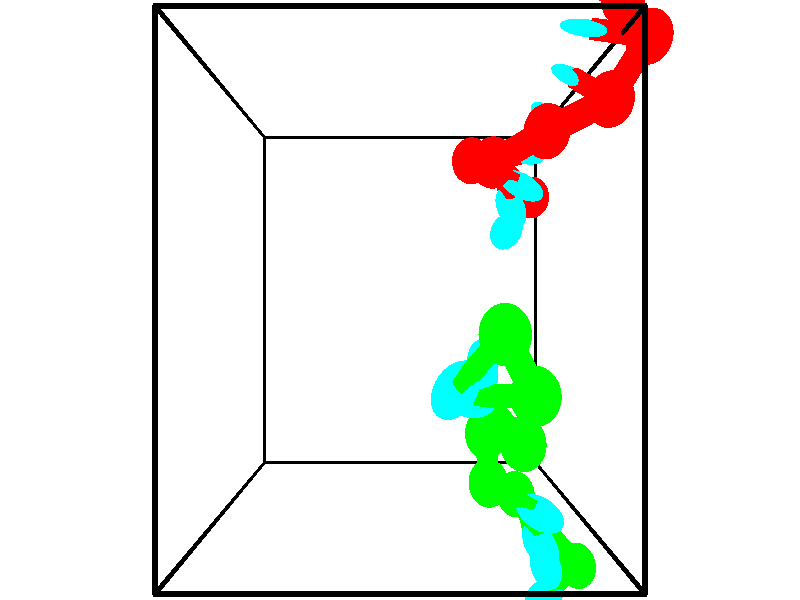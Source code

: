 // switches for output
#declare DRAW_BASES = 1; // possible values are 0, 1; only relevant for DNA ribbons
#declare DRAW_BASES_TYPE = 3; // possible values are 1, 2, 3; only relevant for DNA ribbons
#declare DRAW_FOG = 0; // set to 1 to enable fog

#include "colors.inc"

#include "transforms.inc"
background { rgb <1, 1, 1>}

#default {
   normal{
       ripples 0.25
       frequency 0.20
       turbulence 0.2
       lambda 5
   }
	finish {
		phong 0.1
		phong_size 40.
	}
}

// original window dimensions: 1024x640


// camera settings

camera {
	sky <-0, 1, 0>
	up <-0, 1, 0>
	right 1.6 * <1, 0, 0>
	location <2.5, 2.5, 11.1562>
	look_at <2.5, 2.5, 2.5>
	direction <0, 0, -8.6562>
	angle 67.0682
}


# declare cpy_camera_pos = <2.5, 2.5, 11.1562>;
# if (DRAW_FOG = 1)
fog {
	fog_type 2
	up vnormalize(cpy_camera_pos)
	color rgbt<1,1,1,0.3>
	distance 1e-5
	fog_alt 3e-3
	fog_offset 4
}
# end


// LIGHTS

# declare lum = 6;
global_settings {
	ambient_light rgb lum * <0.05, 0.05, 0.05>
	max_trace_level 15
}# declare cpy_direct_light_amount = 0.25;
light_source
{	1000 * <-1, -1, 1>,
	rgb lum * cpy_direct_light_amount
	parallel
}

light_source
{	1000 * <1, 1, -1>,
	rgb lum * cpy_direct_light_amount
	parallel
}

// strand 0

// nucleotide -1

// particle -1
sphere {
	<4.412274, 3.741512, 2.369708> 0.250000
	pigment { color rgbt <1,0,0,0> }
	no_shadow
}
cylinder {
	<4.170509, 3.491512, 2.567320>,  <4.025451, 3.341513, 2.685887>, 0.100000
	pigment { color rgbt <1,0,0,0> }
	no_shadow
}
cylinder {
	<4.170509, 3.491512, 2.567320>,  <4.412274, 3.741512, 2.369708>, 0.100000
	pigment { color rgbt <1,0,0,0> }
	no_shadow
}

// particle -1
sphere {
	<4.170509, 3.491512, 2.567320> 0.100000
	pigment { color rgbt <1,0,0,0> }
	no_shadow
}
sphere {
	0, 1
	scale<0.080000,0.200000,0.300000>
	matrix <0.155375, 0.515731, 0.842544,
		-0.781374, 0.586002, -0.214605,
		-0.604411, -0.624998, 0.494029,
		3.989186, 3.304013, 2.715529>
	pigment { color rgbt <0,1,1,0> }
	no_shadow
}
cylinder {
	<3.848811, 4.123105, 2.640187>,  <4.412274, 3.741512, 2.369708>, 0.130000
	pigment { color rgbt <1,0,0,0> }
	no_shadow
}

// nucleotide -1

// particle -1
sphere {
	<3.848811, 4.123105, 2.640187> 0.250000
	pigment { color rgbt <1,0,0,0> }
	no_shadow
}
cylinder {
	<3.933670, 3.791801, 2.847641>,  <3.984586, 3.593019, 2.972113>, 0.100000
	pigment { color rgbt <1,0,0,0> }
	no_shadow
}
cylinder {
	<3.933670, 3.791801, 2.847641>,  <3.848811, 4.123105, 2.640187>, 0.100000
	pigment { color rgbt <1,0,0,0> }
	no_shadow
}

// particle -1
sphere {
	<3.933670, 3.791801, 2.847641> 0.100000
	pigment { color rgbt <1,0,0,0> }
	no_shadow
}
sphere {
	0, 1
	scale<0.080000,0.200000,0.300000>
	matrix <0.115506, 0.548247, 0.828302,
		-0.970388, -0.115817, 0.211978,
		0.212148, -0.828258, 0.518634,
		3.997314, 3.543324, 3.003231>
	pigment { color rgbt <0,1,1,0> }
	no_shadow
}
cylinder {
	<3.428391, 4.009034, 3.296996>,  <3.848811, 4.123105, 2.640187>, 0.130000
	pigment { color rgbt <1,0,0,0> }
	no_shadow
}

// nucleotide -1

// particle -1
sphere {
	<3.428391, 4.009034, 3.296996> 0.250000
	pigment { color rgbt <1,0,0,0> }
	no_shadow
}
cylinder {
	<3.794846, 3.851746, 3.328167>,  <4.014718, 3.757372, 3.346870>, 0.100000
	pigment { color rgbt <1,0,0,0> }
	no_shadow
}
cylinder {
	<3.794846, 3.851746, 3.328167>,  <3.428391, 4.009034, 3.296996>, 0.100000
	pigment { color rgbt <1,0,0,0> }
	no_shadow
}

// particle -1
sphere {
	<3.794846, 3.851746, 3.328167> 0.100000
	pigment { color rgbt <1,0,0,0> }
	no_shadow
}
sphere {
	0, 1
	scale<0.080000,0.200000,0.300000>
	matrix <0.208039, 0.632546, 0.746060,
		-0.342660, -0.667279, 0.661304,
		0.916135, -0.393222, 0.077928,
		4.069686, 3.733779, 3.351545>
	pigment { color rgbt <0,1,1,0> }
	no_shadow
}
cylinder {
	<3.580706, 3.834990, 4.115509>,  <3.428391, 4.009034, 3.296996>, 0.130000
	pigment { color rgbt <1,0,0,0> }
	no_shadow
}

// nucleotide -1

// particle -1
sphere {
	<3.580706, 3.834990, 4.115509> 0.250000
	pigment { color rgbt <1,0,0,0> }
	no_shadow
}
cylinder {
	<3.867264, 3.942814, 3.858102>,  <4.039199, 4.007508, 3.703658>, 0.100000
	pigment { color rgbt <1,0,0,0> }
	no_shadow
}
cylinder {
	<3.867264, 3.942814, 3.858102>,  <3.580706, 3.834990, 4.115509>, 0.100000
	pigment { color rgbt <1,0,0,0> }
	no_shadow
}

// particle -1
sphere {
	<3.867264, 3.942814, 3.858102> 0.100000
	pigment { color rgbt <1,0,0,0> }
	no_shadow
}
sphere {
	0, 1
	scale<0.080000,0.200000,0.300000>
	matrix <0.217223, 0.790331, 0.572880,
		0.663017, -0.550195, 0.507634,
		0.716395, 0.269560, -0.643519,
		4.082182, 4.023682, 3.665046>
	pigment { color rgbt <0,1,1,0> }
	no_shadow
}
cylinder {
	<4.105346, 4.036170, 4.554759>,  <3.580706, 3.834990, 4.115509>, 0.130000
	pigment { color rgbt <1,0,0,0> }
	no_shadow
}

// nucleotide -1

// particle -1
sphere {
	<4.105346, 4.036170, 4.554759> 0.250000
	pigment { color rgbt <1,0,0,0> }
	no_shadow
}
cylinder {
	<4.185745, 4.213203, 4.205195>,  <4.233985, 4.319424, 3.995457>, 0.100000
	pigment { color rgbt <1,0,0,0> }
	no_shadow
}
cylinder {
	<4.185745, 4.213203, 4.205195>,  <4.105346, 4.036170, 4.554759>, 0.100000
	pigment { color rgbt <1,0,0,0> }
	no_shadow
}

// particle -1
sphere {
	<4.185745, 4.213203, 4.205195> 0.100000
	pigment { color rgbt <1,0,0,0> }
	no_shadow
}
sphere {
	0, 1
	scale<0.080000,0.200000,0.300000>
	matrix <0.361691, 0.795549, 0.486089,
		0.910373, -0.413788, -0.000174,
		0.200999, 0.442585, -0.873910,
		4.246045, 4.345979, 3.943022>
	pigment { color rgbt <0,1,1,0> }
	no_shadow
}
cylinder {
	<4.775404, 4.309824, 4.621351>,  <4.105346, 4.036170, 4.554759>, 0.130000
	pigment { color rgbt <1,0,0,0> }
	no_shadow
}

// nucleotide -1

// particle -1
sphere {
	<4.775404, 4.309824, 4.621351> 0.250000
	pigment { color rgbt <1,0,0,0> }
	no_shadow
}
cylinder {
	<4.619865, 4.522148, 4.320144>,  <4.526542, 4.649543, 4.139420>, 0.100000
	pigment { color rgbt <1,0,0,0> }
	no_shadow
}
cylinder {
	<4.619865, 4.522148, 4.320144>,  <4.775404, 4.309824, 4.621351>, 0.100000
	pigment { color rgbt <1,0,0,0> }
	no_shadow
}

// particle -1
sphere {
	<4.619865, 4.522148, 4.320144> 0.100000
	pigment { color rgbt <1,0,0,0> }
	no_shadow
}
sphere {
	0, 1
	scale<0.080000,0.200000,0.300000>
	matrix <0.245343, 0.847488, 0.470714,
		0.888034, -0.001711, -0.459775,
		-0.388848, 0.530812, -0.753018,
		4.503211, 4.681392, 4.094238>
	pigment { color rgbt <0,1,1,0> }
	no_shadow
}
cylinder {
	<5.281155, 4.950706, 4.416142>,  <4.775404, 4.309824, 4.621351>, 0.130000
	pigment { color rgbt <1,0,0,0> }
	no_shadow
}

// nucleotide -1

// particle -1
sphere {
	<5.281155, 4.950706, 4.416142> 0.250000
	pigment { color rgbt <1,0,0,0> }
	no_shadow
}
cylinder {
	<4.921722, 5.050438, 4.271706>,  <4.706063, 5.110277, 4.185044>, 0.100000
	pigment { color rgbt <1,0,0,0> }
	no_shadow
}
cylinder {
	<4.921722, 5.050438, 4.271706>,  <5.281155, 4.950706, 4.416142>, 0.100000
	pigment { color rgbt <1,0,0,0> }
	no_shadow
}

// particle -1
sphere {
	<4.921722, 5.050438, 4.271706> 0.100000
	pigment { color rgbt <1,0,0,0> }
	no_shadow
}
sphere {
	0, 1
	scale<0.080000,0.200000,0.300000>
	matrix <0.088454, 0.908921, 0.407479,
		0.429798, 0.334213, -0.838794,
		-0.898582, 0.249328, -0.361089,
		4.652148, 5.125237, 4.163379>
	pigment { color rgbt <0,1,1,0> }
	no_shadow
}
cylinder {
	<5.197079, 5.534724, 3.863710>,  <5.281155, 4.950706, 4.416142>, 0.130000
	pigment { color rgbt <1,0,0,0> }
	no_shadow
}

// nucleotide -1

// particle -1
sphere {
	<5.197079, 5.534724, 3.863710> 0.250000
	pigment { color rgbt <1,0,0,0> }
	no_shadow
}
cylinder {
	<4.898010, 5.498028, 4.126790>,  <4.718569, 5.476010, 4.284638>, 0.100000
	pigment { color rgbt <1,0,0,0> }
	no_shadow
}
cylinder {
	<4.898010, 5.498028, 4.126790>,  <5.197079, 5.534724, 3.863710>, 0.100000
	pigment { color rgbt <1,0,0,0> }
	no_shadow
}

// particle -1
sphere {
	<4.898010, 5.498028, 4.126790> 0.100000
	pigment { color rgbt <1,0,0,0> }
	no_shadow
}
sphere {
	0, 1
	scale<0.080000,0.200000,0.300000>
	matrix <0.146816, 0.943067, 0.298447,
		-0.647635, 0.319701, -0.691636,
		-0.747672, -0.091741, 0.657700,
		4.673708, 5.470505, 4.324100>
	pigment { color rgbt <0,1,1,0> }
	no_shadow
}
// strand 1

// nucleotide -1

// particle -1
sphere {
	<3.497535, 2.226791, 5.424881> 0.250000
	pigment { color rgbt <0,1,0,0> }
	no_shadow
}
cylinder {
	<3.238876, 1.955643, 5.284973>,  <3.083681, 1.792953, 5.201029>, 0.100000
	pigment { color rgbt <0,1,0,0> }
	no_shadow
}
cylinder {
	<3.238876, 1.955643, 5.284973>,  <3.497535, 2.226791, 5.424881>, 0.100000
	pigment { color rgbt <0,1,0,0> }
	no_shadow
}

// particle -1
sphere {
	<3.238876, 1.955643, 5.284973> 0.100000
	pigment { color rgbt <0,1,0,0> }
	no_shadow
}
sphere {
	0, 1
	scale<0.080000,0.200000,0.300000>
	matrix <0.410575, 0.077136, -0.908558,
		0.642866, -0.731122, 0.228438,
		-0.646647, -0.677872, -0.349768,
		3.044882, 1.752281, 5.180043>
	pigment { color rgbt <0,1,1,0> }
	no_shadow
}
cylinder {
	<3.846913, 1.704226, 5.162081>,  <3.497535, 2.226791, 5.424881>, 0.130000
	pigment { color rgbt <0,1,0,0> }
	no_shadow
}

// nucleotide -1

// particle -1
sphere {
	<3.846913, 1.704226, 5.162081> 0.250000
	pigment { color rgbt <0,1,0,0> }
	no_shadow
}
cylinder {
	<3.503021, 1.678234, 4.959442>,  <3.296686, 1.662639, 4.837859>, 0.100000
	pigment { color rgbt <0,1,0,0> }
	no_shadow
}
cylinder {
	<3.503021, 1.678234, 4.959442>,  <3.846913, 1.704226, 5.162081>, 0.100000
	pigment { color rgbt <0,1,0,0> }
	no_shadow
}

// particle -1
sphere {
	<3.503021, 1.678234, 4.959442> 0.100000
	pigment { color rgbt <0,1,0,0> }
	no_shadow
}
sphere {
	0, 1
	scale<0.080000,0.200000,0.300000>
	matrix <0.492020, 0.160764, -0.855612,
		0.137031, -0.984852, -0.106247,
		-0.859732, -0.064970, -0.506597,
		3.245102, 1.658741, 4.807463>
	pigment { color rgbt <0,1,1,0> }
	no_shadow
}
cylinder {
	<3.843761, 1.191014, 4.563342>,  <3.846913, 1.704226, 5.162081>, 0.130000
	pigment { color rgbt <0,1,0,0> }
	no_shadow
}

// nucleotide -1

// particle -1
sphere {
	<3.843761, 1.191014, 4.563342> 0.250000
	pigment { color rgbt <0,1,0,0> }
	no_shadow
}
cylinder {
	<3.570831, 1.476780, 4.501318>,  <3.407073, 1.648240, 4.464103>, 0.100000
	pigment { color rgbt <0,1,0,0> }
	no_shadow
}
cylinder {
	<3.570831, 1.476780, 4.501318>,  <3.843761, 1.191014, 4.563342>, 0.100000
	pigment { color rgbt <0,1,0,0> }
	no_shadow
}

// particle -1
sphere {
	<3.570831, 1.476780, 4.501318> 0.100000
	pigment { color rgbt <0,1,0,0> }
	no_shadow
}
sphere {
	0, 1
	scale<0.080000,0.200000,0.300000>
	matrix <0.407842, 0.195965, -0.891775,
		-0.606712, -0.671719, -0.425081,
		-0.682324, 0.714416, -0.155061,
		3.366134, 1.691105, 4.454800>
	pigment { color rgbt <0,1,1,0> }
	no_shadow
}
cylinder {
	<3.533075, 1.157657, 3.895679>,  <3.843761, 1.191014, 4.563342>, 0.130000
	pigment { color rgbt <0,1,0,0> }
	no_shadow
}

// nucleotide -1

// particle -1
sphere {
	<3.533075, 1.157657, 3.895679> 0.250000
	pigment { color rgbt <0,1,0,0> }
	no_shadow
}
cylinder {
	<3.494904, 1.540539, 4.004969>,  <3.472001, 1.770268, 4.070542>, 0.100000
	pigment { color rgbt <0,1,0,0> }
	no_shadow
}
cylinder {
	<3.494904, 1.540539, 4.004969>,  <3.533075, 1.157657, 3.895679>, 0.100000
	pigment { color rgbt <0,1,0,0> }
	no_shadow
}

// particle -1
sphere {
	<3.494904, 1.540539, 4.004969> 0.100000
	pigment { color rgbt <0,1,0,0> }
	no_shadow
}
sphere {
	0, 1
	scale<0.080000,0.200000,0.300000>
	matrix <0.559262, 0.278617, -0.780768,
		-0.823480, 0.078297, -0.561916,
		-0.095427, 0.957206, 0.273224,
		3.466275, 1.827700, 4.086936>
	pigment { color rgbt <0,1,1,0> }
	no_shadow
}
cylinder {
	<3.621565, 0.566401, 3.506918>,  <3.533075, 1.157657, 3.895679>, 0.130000
	pigment { color rgbt <0,1,0,0> }
	no_shadow
}

// nucleotide -1

// particle -1
sphere {
	<3.621565, 0.566401, 3.506918> 0.250000
	pigment { color rgbt <0,1,0,0> }
	no_shadow
}
cylinder {
	<3.946350, 0.442795, 3.705000>,  <4.141221, 0.368631, 3.823849>, 0.100000
	pigment { color rgbt <0,1,0,0> }
	no_shadow
}
cylinder {
	<3.946350, 0.442795, 3.705000>,  <3.621565, 0.566401, 3.506918>, 0.100000
	pigment { color rgbt <0,1,0,0> }
	no_shadow
}

// particle -1
sphere {
	<3.946350, 0.442795, 3.705000> 0.100000
	pigment { color rgbt <0,1,0,0> }
	no_shadow
}
sphere {
	0, 1
	scale<0.080000,0.200000,0.300000>
	matrix <0.055975, -0.803243, -0.593015,
		0.581020, 0.509225, -0.634906,
		0.811962, -0.309015, 0.495205,
		4.189939, 0.350090, 3.853561>
	pigment { color rgbt <0,1,1,0> }
	no_shadow
}
cylinder {
	<4.049572, 0.330970, 3.064074>,  <3.621565, 0.566401, 3.506918>, 0.130000
	pigment { color rgbt <0,1,0,0> }
	no_shadow
}

// nucleotide -1

// particle -1
sphere {
	<4.049572, 0.330970, 3.064074> 0.250000
	pigment { color rgbt <0,1,0,0> }
	no_shadow
}
cylinder {
	<4.163719, 0.120594, 3.384562>,  <4.232208, -0.005631, 3.576854>, 0.100000
	pigment { color rgbt <0,1,0,0> }
	no_shadow
}
cylinder {
	<4.163719, 0.120594, 3.384562>,  <4.049572, 0.330970, 3.064074>, 0.100000
	pigment { color rgbt <0,1,0,0> }
	no_shadow
}

// particle -1
sphere {
	<4.163719, 0.120594, 3.384562> 0.100000
	pigment { color rgbt <0,1,0,0> }
	no_shadow
}
sphere {
	0, 1
	scale<0.080000,0.200000,0.300000>
	matrix <0.004405, -0.835253, -0.549849,
		0.958408, 0.160439, -0.236038,
		0.285369, -0.525939, 0.801219,
		4.249330, -0.037188, 3.624927>
	pigment { color rgbt <0,1,1,0> }
	no_shadow
}
cylinder {
	<4.430517, -0.062427, 2.741821>,  <4.049572, 0.330970, 3.064074>, 0.130000
	pigment { color rgbt <0,1,0,0> }
	no_shadow
}

// nucleotide -1

// particle -1
sphere {
	<4.430517, -0.062427, 2.741821> 0.250000
	pigment { color rgbt <0,1,0,0> }
	no_shadow
}
cylinder {
	<4.403580, -0.238728, 3.099861>,  <4.387417, -0.344508, 3.314685>, 0.100000
	pigment { color rgbt <0,1,0,0> }
	no_shadow
}
cylinder {
	<4.403580, -0.238728, 3.099861>,  <4.430517, -0.062427, 2.741821>, 0.100000
	pigment { color rgbt <0,1,0,0> }
	no_shadow
}

// particle -1
sphere {
	<4.403580, -0.238728, 3.099861> 0.100000
	pigment { color rgbt <0,1,0,0> }
	no_shadow
}
sphere {
	0, 1
	scale<0.080000,0.200000,0.300000>
	matrix <-0.040264, -0.895205, -0.443831,
		0.996917, -0.065929, 0.042540,
		-0.067344, -0.440750, 0.895100,
		4.383377, -0.370953, 3.368391>
	pigment { color rgbt <0,1,1,0> }
	no_shadow
}
cylinder {
	<4.936628, -0.549043, 2.839578>,  <4.430517, -0.062427, 2.741821>, 0.130000
	pigment { color rgbt <0,1,0,0> }
	no_shadow
}

// nucleotide -1

// particle -1
sphere {
	<4.936628, -0.549043, 2.839578> 0.250000
	pigment { color rgbt <0,1,0,0> }
	no_shadow
}
cylinder {
	<4.624550, -0.665180, 3.061207>,  <4.437303, -0.734863, 3.194184>, 0.100000
	pigment { color rgbt <0,1,0,0> }
	no_shadow
}
cylinder {
	<4.624550, -0.665180, 3.061207>,  <4.936628, -0.549043, 2.839578>, 0.100000
	pigment { color rgbt <0,1,0,0> }
	no_shadow
}

// particle -1
sphere {
	<4.624550, -0.665180, 3.061207> 0.100000
	pigment { color rgbt <0,1,0,0> }
	no_shadow
}
sphere {
	0, 1
	scale<0.080000,0.200000,0.300000>
	matrix <0.023981, -0.898987, -0.437318,
		0.625076, -0.327906, 0.708349,
		-0.780195, -0.290344, 0.554072,
		4.390491, -0.752283, 3.227428>
	pigment { color rgbt <0,1,1,0> }
	no_shadow
}
// box output
cylinder {
	<0.000000, 0.000000, 0.000000>,  <5.000000, 0.000000, 0.000000>, 0.025000
	pigment { color rgbt <0,0,0,0> }
	no_shadow
}
cylinder {
	<0.000000, 0.000000, 0.000000>,  <0.000000, 5.000000, 0.000000>, 0.025000
	pigment { color rgbt <0,0,0,0> }
	no_shadow
}
cylinder {
	<0.000000, 0.000000, 0.000000>,  <0.000000, 0.000000, 5.000000>, 0.025000
	pigment { color rgbt <0,0,0,0> }
	no_shadow
}
cylinder {
	<5.000000, 5.000000, 5.000000>,  <0.000000, 5.000000, 5.000000>, 0.025000
	pigment { color rgbt <0,0,0,0> }
	no_shadow
}
cylinder {
	<5.000000, 5.000000, 5.000000>,  <5.000000, 0.000000, 5.000000>, 0.025000
	pigment { color rgbt <0,0,0,0> }
	no_shadow
}
cylinder {
	<5.000000, 5.000000, 5.000000>,  <5.000000, 5.000000, 0.000000>, 0.025000
	pigment { color rgbt <0,0,0,0> }
	no_shadow
}
cylinder {
	<0.000000, 0.000000, 5.000000>,  <0.000000, 5.000000, 5.000000>, 0.025000
	pigment { color rgbt <0,0,0,0> }
	no_shadow
}
cylinder {
	<0.000000, 0.000000, 5.000000>,  <5.000000, 0.000000, 5.000000>, 0.025000
	pigment { color rgbt <0,0,0,0> }
	no_shadow
}
cylinder {
	<5.000000, 5.000000, 0.000000>,  <0.000000, 5.000000, 0.000000>, 0.025000
	pigment { color rgbt <0,0,0,0> }
	no_shadow
}
cylinder {
	<5.000000, 5.000000, 0.000000>,  <5.000000, 0.000000, 0.000000>, 0.025000
	pigment { color rgbt <0,0,0,0> }
	no_shadow
}
cylinder {
	<5.000000, 0.000000, 5.000000>,  <5.000000, 0.000000, 0.000000>, 0.025000
	pigment { color rgbt <0,0,0,0> }
	no_shadow
}
cylinder {
	<0.000000, 5.000000, 0.000000>,  <0.000000, 5.000000, 5.000000>, 0.025000
	pigment { color rgbt <0,0,0,0> }
	no_shadow
}
// end of box output

